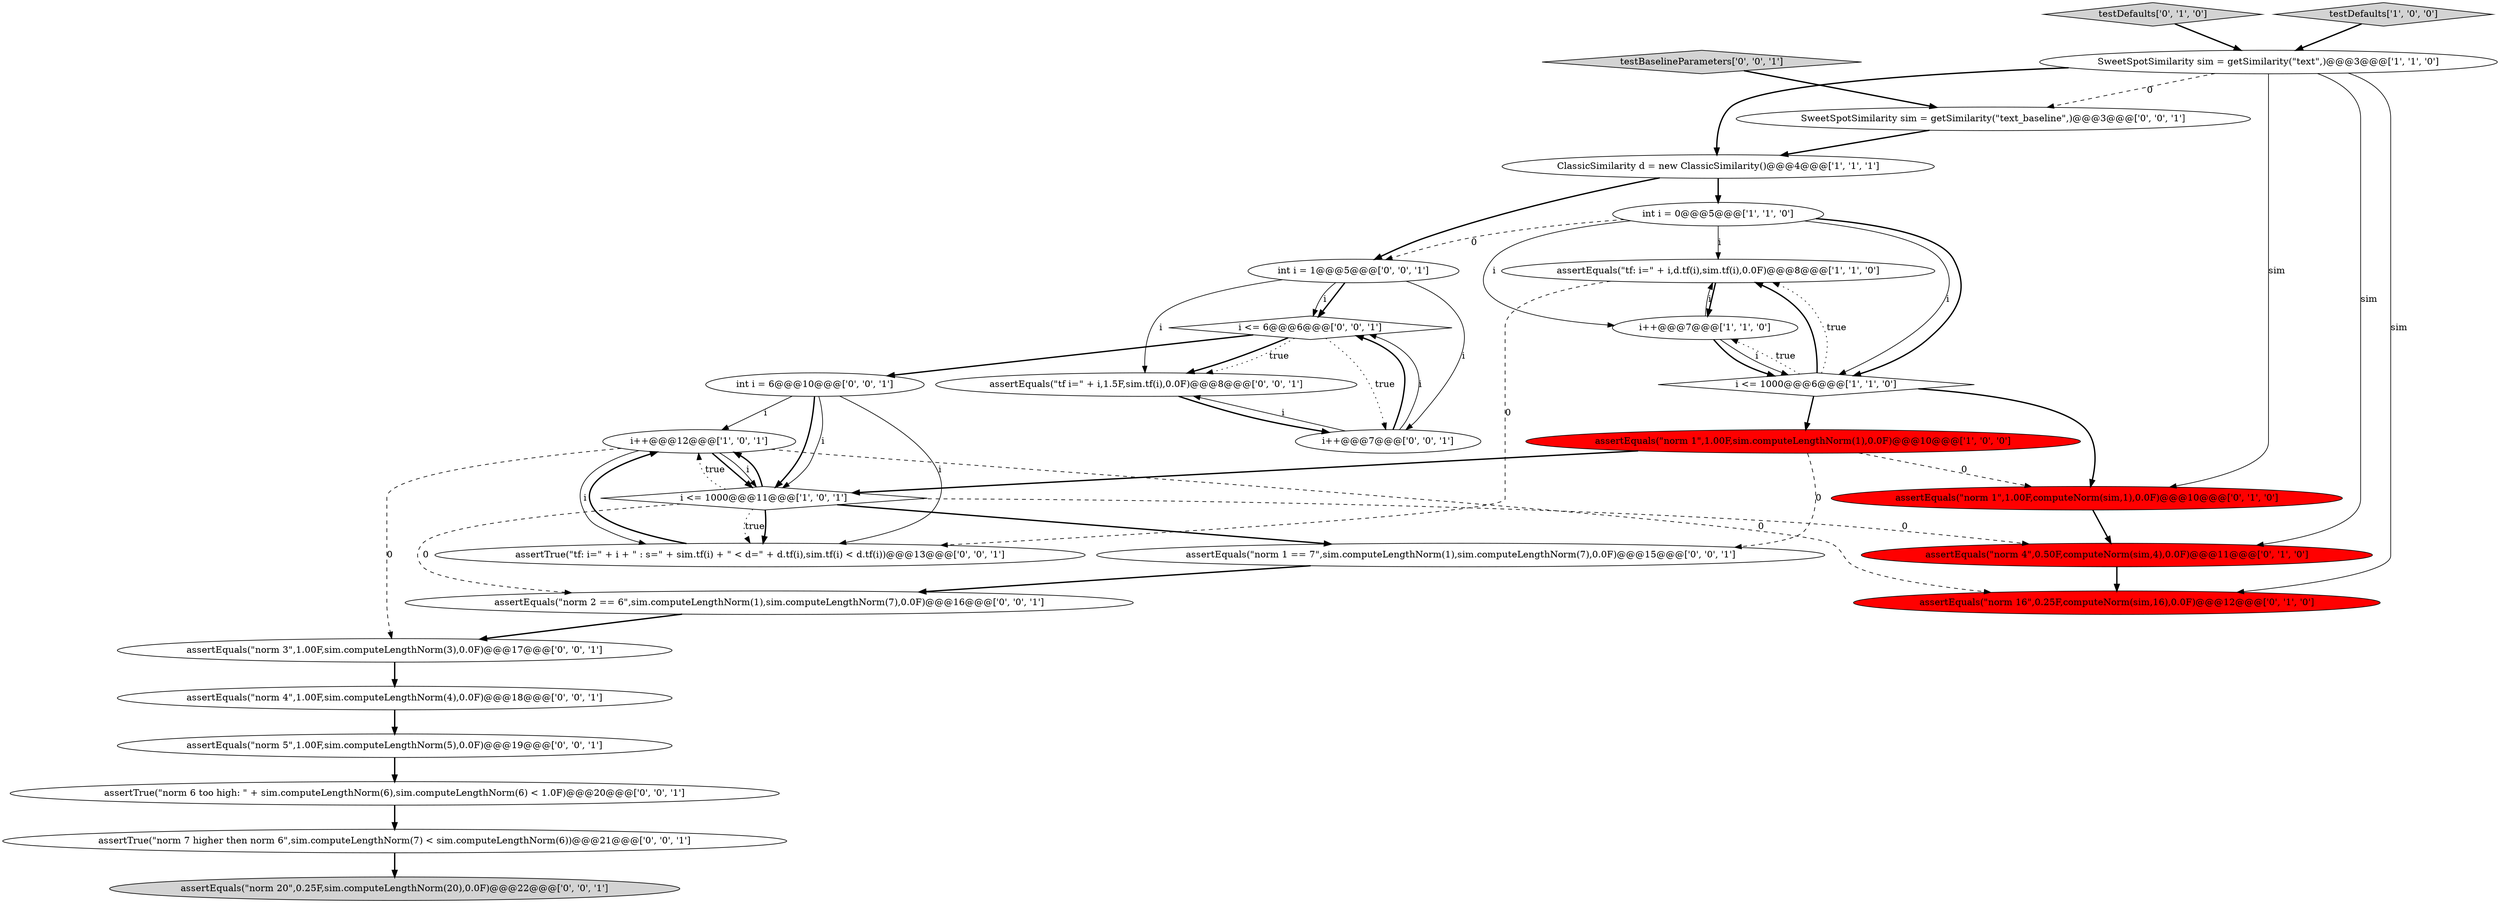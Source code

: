 digraph {
17 [style = filled, label = "assertEquals(\"norm 4\",1.00F,sim.computeLengthNorm(4),0.0F)@@@18@@@['0', '0', '1']", fillcolor = white, shape = ellipse image = "AAA0AAABBB3BBB"];
9 [style = filled, label = "i++@@@12@@@['1', '0', '1']", fillcolor = white, shape = ellipse image = "AAA0AAABBB1BBB"];
16 [style = filled, label = "assertEquals(\"norm 5\",1.00F,sim.computeLengthNorm(5),0.0F)@@@19@@@['0', '0', '1']", fillcolor = white, shape = ellipse image = "AAA0AAABBB3BBB"];
1 [style = filled, label = "assertEquals(\"tf: i=\" + i,d.tf(i),sim.tf(i),0.0F)@@@8@@@['1', '1', '0']", fillcolor = white, shape = ellipse image = "AAA0AAABBB1BBB"];
0 [style = filled, label = "ClassicSimilarity d = new ClassicSimilarity()@@@4@@@['1', '1', '1']", fillcolor = white, shape = ellipse image = "AAA0AAABBB1BBB"];
28 [style = filled, label = "assertTrue(\"norm 6 too high: \" + sim.computeLengthNorm(6),sim.computeLengthNorm(6) < 1.0F)@@@20@@@['0', '0', '1']", fillcolor = white, shape = ellipse image = "AAA0AAABBB3BBB"];
18 [style = filled, label = "int i = 6@@@10@@@['0', '0', '1']", fillcolor = white, shape = ellipse image = "AAA0AAABBB3BBB"];
15 [style = filled, label = "SweetSpotSimilarity sim = getSimilarity(\"text_baseline\",)@@@3@@@['0', '0', '1']", fillcolor = white, shape = ellipse image = "AAA0AAABBB3BBB"];
25 [style = filled, label = "i <= 6@@@6@@@['0', '0', '1']", fillcolor = white, shape = diamond image = "AAA0AAABBB3BBB"];
13 [style = filled, label = "testDefaults['0', '1', '0']", fillcolor = lightgray, shape = diamond image = "AAA0AAABBB2BBB"];
24 [style = filled, label = "assertEquals(\"norm 1 == 7\",sim.computeLengthNorm(1),sim.computeLengthNorm(7),0.0F)@@@15@@@['0', '0', '1']", fillcolor = white, shape = ellipse image = "AAA0AAABBB3BBB"];
20 [style = filled, label = "int i = 1@@@5@@@['0', '0', '1']", fillcolor = white, shape = ellipse image = "AAA0AAABBB3BBB"];
22 [style = filled, label = "testBaselineParameters['0', '0', '1']", fillcolor = lightgray, shape = diamond image = "AAA0AAABBB3BBB"];
2 [style = filled, label = "i <= 1000@@@11@@@['1', '0', '1']", fillcolor = white, shape = diamond image = "AAA0AAABBB1BBB"];
19 [style = filled, label = "assertEquals(\"tf i=\" + i,1.5F,sim.tf(i),0.0F)@@@8@@@['0', '0', '1']", fillcolor = white, shape = ellipse image = "AAA0AAABBB3BBB"];
14 [style = filled, label = "assertEquals(\"norm 20\",0.25F,sim.computeLengthNorm(20),0.0F)@@@22@@@['0', '0', '1']", fillcolor = lightgray, shape = ellipse image = "AAA0AAABBB3BBB"];
4 [style = filled, label = "i++@@@7@@@['1', '1', '0']", fillcolor = white, shape = ellipse image = "AAA0AAABBB1BBB"];
12 [style = filled, label = "assertEquals(\"norm 16\",0.25F,computeNorm(sim,16),0.0F)@@@12@@@['0', '1', '0']", fillcolor = red, shape = ellipse image = "AAA1AAABBB2BBB"];
21 [style = filled, label = "assertEquals(\"norm 3\",1.00F,sim.computeLengthNorm(3),0.0F)@@@17@@@['0', '0', '1']", fillcolor = white, shape = ellipse image = "AAA0AAABBB3BBB"];
6 [style = filled, label = "testDefaults['1', '0', '0']", fillcolor = lightgray, shape = diamond image = "AAA0AAABBB1BBB"];
27 [style = filled, label = "assertTrue(\"tf: i=\" + i + \" : s=\" + sim.tf(i) + \" < d=\" + d.tf(i),sim.tf(i) < d.tf(i))@@@13@@@['0', '0', '1']", fillcolor = white, shape = ellipse image = "AAA0AAABBB3BBB"];
10 [style = filled, label = "assertEquals(\"norm 4\",0.50F,computeNorm(sim,4),0.0F)@@@11@@@['0', '1', '0']", fillcolor = red, shape = ellipse image = "AAA1AAABBB2BBB"];
11 [style = filled, label = "assertEquals(\"norm 1\",1.00F,computeNorm(sim,1),0.0F)@@@10@@@['0', '1', '0']", fillcolor = red, shape = ellipse image = "AAA1AAABBB2BBB"];
23 [style = filled, label = "assertEquals(\"norm 2 == 6\",sim.computeLengthNorm(1),sim.computeLengthNorm(7),0.0F)@@@16@@@['0', '0', '1']", fillcolor = white, shape = ellipse image = "AAA0AAABBB3BBB"];
8 [style = filled, label = "assertEquals(\"norm 1\",1.00F,sim.computeLengthNorm(1),0.0F)@@@10@@@['1', '0', '0']", fillcolor = red, shape = ellipse image = "AAA1AAABBB1BBB"];
7 [style = filled, label = "int i = 0@@@5@@@['1', '1', '0']", fillcolor = white, shape = ellipse image = "AAA0AAABBB1BBB"];
29 [style = filled, label = "assertTrue(\"norm 7 higher then norm 6\",sim.computeLengthNorm(7) < sim.computeLengthNorm(6))@@@21@@@['0', '0', '1']", fillcolor = white, shape = ellipse image = "AAA0AAABBB3BBB"];
5 [style = filled, label = "SweetSpotSimilarity sim = getSimilarity(\"text\",)@@@3@@@['1', '1', '0']", fillcolor = white, shape = ellipse image = "AAA0AAABBB1BBB"];
3 [style = filled, label = "i <= 1000@@@6@@@['1', '1', '0']", fillcolor = white, shape = diamond image = "AAA0AAABBB1BBB"];
26 [style = filled, label = "i++@@@7@@@['0', '0', '1']", fillcolor = white, shape = ellipse image = "AAA0AAABBB3BBB"];
18->9 [style = solid, label="i"];
2->23 [style = dashed, label="0"];
28->29 [style = bold, label=""];
5->11 [style = solid, label="sim"];
4->3 [style = bold, label=""];
1->4 [style = bold, label=""];
22->15 [style = bold, label=""];
3->1 [style = bold, label=""];
7->3 [style = solid, label="i"];
9->2 [style = bold, label=""];
1->27 [style = dashed, label="0"];
7->1 [style = solid, label="i"];
26->25 [style = bold, label=""];
27->9 [style = bold, label=""];
25->18 [style = bold, label=""];
3->11 [style = bold, label=""];
4->1 [style = solid, label="i"];
9->2 [style = solid, label="i"];
3->4 [style = dotted, label="true"];
7->20 [style = dashed, label="0"];
4->3 [style = solid, label="i"];
18->27 [style = solid, label="i"];
2->9 [style = bold, label=""];
8->24 [style = dashed, label="0"];
18->2 [style = bold, label=""];
20->19 [style = solid, label="i"];
20->25 [style = bold, label=""];
7->4 [style = solid, label="i"];
7->3 [style = bold, label=""];
2->10 [style = dashed, label="0"];
0->7 [style = bold, label=""];
5->10 [style = solid, label="sim"];
6->5 [style = bold, label=""];
26->25 [style = solid, label="i"];
2->9 [style = dotted, label="true"];
16->28 [style = bold, label=""];
20->26 [style = solid, label="i"];
5->0 [style = bold, label=""];
8->2 [style = bold, label=""];
23->21 [style = bold, label=""];
2->27 [style = dotted, label="true"];
11->10 [style = bold, label=""];
10->12 [style = bold, label=""];
19->26 [style = bold, label=""];
3->8 [style = bold, label=""];
15->0 [style = bold, label=""];
9->21 [style = dashed, label="0"];
25->19 [style = bold, label=""];
29->14 [style = bold, label=""];
13->5 [style = bold, label=""];
2->27 [style = bold, label=""];
20->25 [style = solid, label="i"];
0->20 [style = bold, label=""];
9->12 [style = dashed, label="0"];
18->2 [style = solid, label="i"];
9->27 [style = solid, label="i"];
2->24 [style = bold, label=""];
5->12 [style = solid, label="sim"];
8->11 [style = dashed, label="0"];
5->15 [style = dashed, label="0"];
25->19 [style = dotted, label="true"];
21->17 [style = bold, label=""];
3->1 [style = dotted, label="true"];
25->26 [style = dotted, label="true"];
17->16 [style = bold, label=""];
26->19 [style = solid, label="i"];
24->23 [style = bold, label=""];
}
